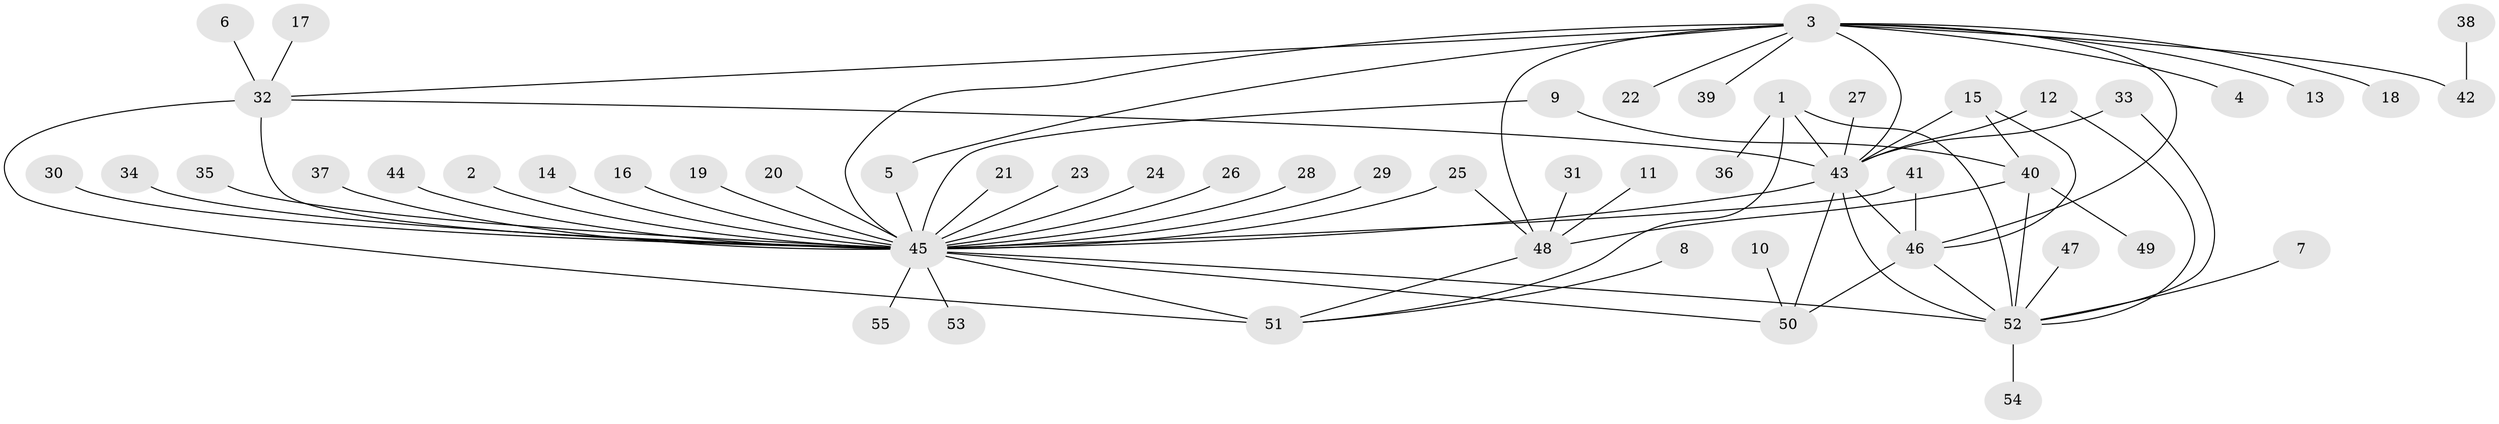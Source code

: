 // original degree distribution, {2: 0.22935779816513763, 16: 0.009174311926605505, 31: 0.009174311926605505, 7: 0.009174311926605505, 10: 0.009174311926605505, 1: 0.5229357798165137, 4: 0.05504587155963303, 9: 0.009174311926605505, 12: 0.01834862385321101, 3: 0.08256880733944955, 6: 0.03669724770642202, 5: 0.009174311926605505}
// Generated by graph-tools (version 1.1) at 2025/26/03/09/25 03:26:02]
// undirected, 55 vertices, 75 edges
graph export_dot {
graph [start="1"]
  node [color=gray90,style=filled];
  1;
  2;
  3;
  4;
  5;
  6;
  7;
  8;
  9;
  10;
  11;
  12;
  13;
  14;
  15;
  16;
  17;
  18;
  19;
  20;
  21;
  22;
  23;
  24;
  25;
  26;
  27;
  28;
  29;
  30;
  31;
  32;
  33;
  34;
  35;
  36;
  37;
  38;
  39;
  40;
  41;
  42;
  43;
  44;
  45;
  46;
  47;
  48;
  49;
  50;
  51;
  52;
  53;
  54;
  55;
  1 -- 36 [weight=1.0];
  1 -- 43 [weight=1.0];
  1 -- 51 [weight=1.0];
  1 -- 52 [weight=1.0];
  2 -- 45 [weight=1.0];
  3 -- 4 [weight=1.0];
  3 -- 5 [weight=1.0];
  3 -- 13 [weight=1.0];
  3 -- 18 [weight=1.0];
  3 -- 22 [weight=1.0];
  3 -- 32 [weight=1.0];
  3 -- 39 [weight=1.0];
  3 -- 42 [weight=1.0];
  3 -- 43 [weight=2.0];
  3 -- 45 [weight=2.0];
  3 -- 46 [weight=1.0];
  3 -- 48 [weight=1.0];
  5 -- 45 [weight=2.0];
  6 -- 32 [weight=1.0];
  7 -- 52 [weight=1.0];
  8 -- 51 [weight=1.0];
  9 -- 40 [weight=1.0];
  9 -- 45 [weight=1.0];
  10 -- 50 [weight=1.0];
  11 -- 48 [weight=1.0];
  12 -- 43 [weight=1.0];
  12 -- 52 [weight=1.0];
  14 -- 45 [weight=1.0];
  15 -- 40 [weight=1.0];
  15 -- 43 [weight=1.0];
  15 -- 46 [weight=1.0];
  16 -- 45 [weight=1.0];
  17 -- 32 [weight=1.0];
  19 -- 45 [weight=1.0];
  20 -- 45 [weight=1.0];
  21 -- 45 [weight=1.0];
  23 -- 45 [weight=1.0];
  24 -- 45 [weight=1.0];
  25 -- 45 [weight=1.0];
  25 -- 48 [weight=1.0];
  26 -- 45 [weight=1.0];
  27 -- 43 [weight=2.0];
  28 -- 45 [weight=1.0];
  29 -- 45 [weight=1.0];
  30 -- 45 [weight=1.0];
  31 -- 48 [weight=1.0];
  32 -- 43 [weight=1.0];
  32 -- 45 [weight=3.0];
  32 -- 51 [weight=1.0];
  33 -- 43 [weight=1.0];
  33 -- 52 [weight=1.0];
  34 -- 45 [weight=1.0];
  35 -- 45 [weight=1.0];
  37 -- 45 [weight=1.0];
  38 -- 42 [weight=1.0];
  40 -- 48 [weight=1.0];
  40 -- 49 [weight=1.0];
  40 -- 52 [weight=1.0];
  41 -- 45 [weight=2.0];
  41 -- 46 [weight=1.0];
  43 -- 45 [weight=3.0];
  43 -- 46 [weight=1.0];
  43 -- 50 [weight=1.0];
  43 -- 52 [weight=1.0];
  44 -- 45 [weight=1.0];
  45 -- 50 [weight=1.0];
  45 -- 51 [weight=2.0];
  45 -- 52 [weight=1.0];
  45 -- 53 [weight=1.0];
  45 -- 55 [weight=1.0];
  46 -- 50 [weight=1.0];
  46 -- 52 [weight=1.0];
  47 -- 52 [weight=1.0];
  48 -- 51 [weight=1.0];
  52 -- 54 [weight=1.0];
}
